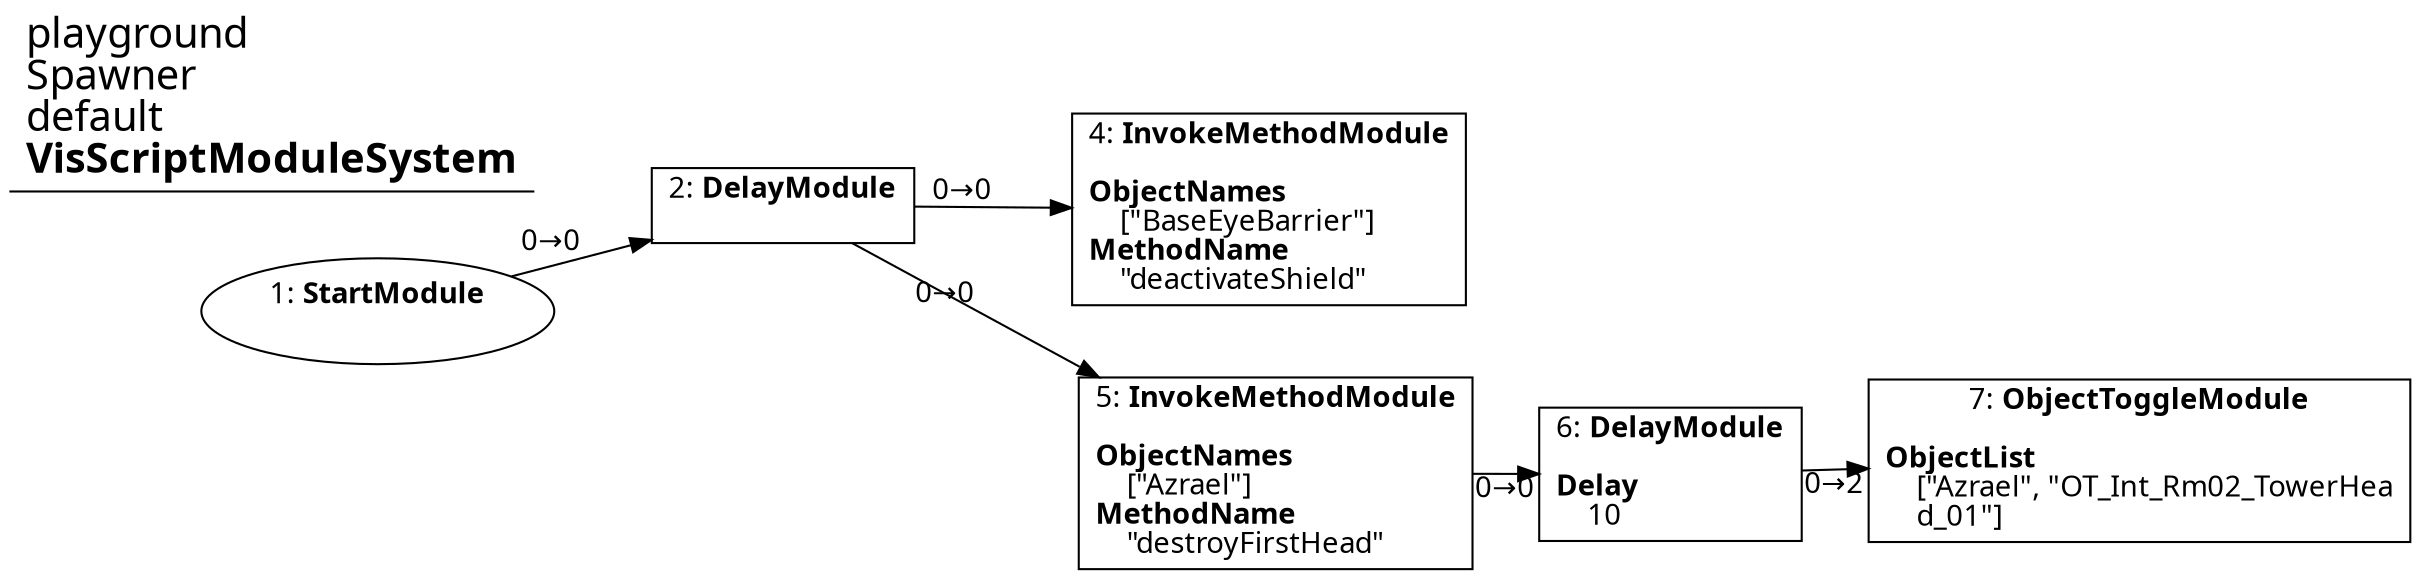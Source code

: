digraph {
    layout = fdp;
    overlap = prism;
    sep = "+16";
    splines = spline;

    node [ shape = box ];

    graph [ fontname = "Segoe UI" ];
    node [ fontname = "Segoe UI" ];
    edge [ fontname = "Segoe UI" ];

    1 [ label = <1: <b>StartModule</b><br/><br/>> ];
    1 [ shape = oval ]
    1 [ pos = "0.048,-0.072000004!" ];
    1 -> 2 [ label = "0→0" ];

    2 [ label = <2: <b>DelayModule</b><br/><br/>> ];
    2 [ pos = "0.28,-0.071!" ];
    2 -> 4 [ label = "0→0" ];
    2 -> 5 [ label = "0→0" ];

    4 [ label = <4: <b>InvokeMethodModule</b><br/><br/><b>ObjectNames</b><br align="left"/>    [&quot;BaseEyeBarrier&quot;]<br align="left"/><b>MethodName</b><br align="left"/>    &quot;deactivateShield&quot;<br align="left"/>> ];
    4 [ pos = "0.54,-0.07300001!" ];

    5 [ label = <5: <b>InvokeMethodModule</b><br/><br/><b>ObjectNames</b><br align="left"/>    [&quot;Azrael&quot;]<br align="left"/><b>MethodName</b><br align="left"/>    &quot;destroyFirstHead&quot;<br align="left"/>> ];
    5 [ pos = "0.549,-0.21000001!" ];
    5 -> 6 [ label = "0→0" ];

    6 [ label = <6: <b>DelayModule</b><br/><br/><b>Delay</b><br align="left"/>    10<br align="left"/>> ];
    6 [ pos = "0.76000005,-0.21000001!" ];
    6 -> 7 [ label = "0→2" ];

    7 [ label = <7: <b>ObjectToggleModule</b><br/><br/><b>ObjectList</b><br align="left"/>    [&quot;Azrael&quot;, &quot;OT_Int_Rm02_TowerHea<br align="left"/>    d_01&quot;]<br align="left"/>> ];
    7 [ pos = "0.96800005,-0.20400001!" ];

    title [ pos = "0.047000002,-0.07!" ];
    title [ shape = underline ];
    title [ label = <<font point-size="20">playground<br align="left"/>Spawner<br align="left"/>default<br align="left"/><b>VisScriptModuleSystem</b><br align="left"/></font>> ];
}
